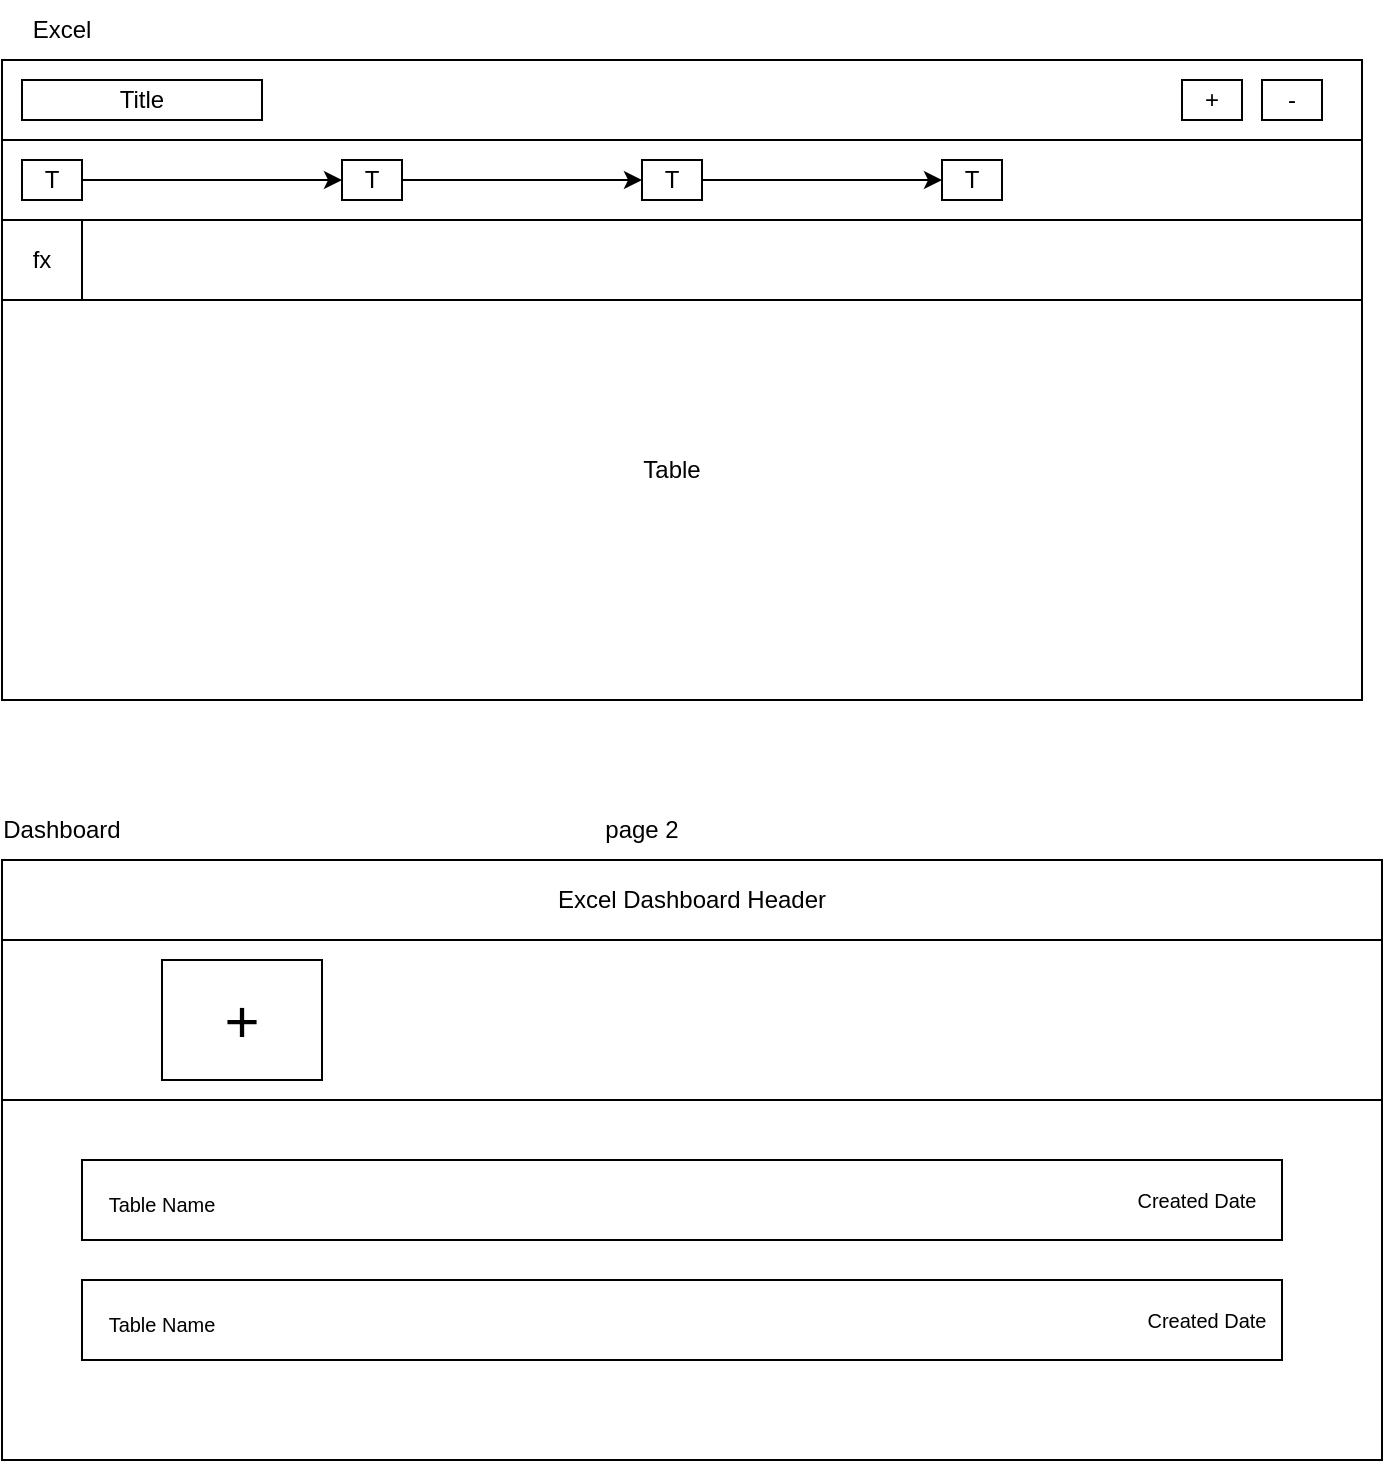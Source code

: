 <mxfile version="15.7.3" type="github">
  <diagram id="VEnAXMlmkaD5QDrI19K5" name="Page-1">
    <mxGraphModel dx="806" dy="490" grid="1" gridSize="10" guides="1" tooltips="1" connect="1" arrows="1" fold="1" page="1" pageScale="1" pageWidth="827" pageHeight="1169" math="0" shadow="0">
      <root>
        <mxCell id="0" />
        <mxCell id="1" parent="0" />
        <mxCell id="U0OgihPHp6RNpsAgaQc_-1" value="" style="rounded=0;whiteSpace=wrap;html=1;fillColor=none;" vertex="1" parent="1">
          <mxGeometry x="40" y="40" width="680" height="320" as="geometry" />
        </mxCell>
        <mxCell id="U0OgihPHp6RNpsAgaQc_-2" value="Excel" style="text;html=1;strokeColor=none;fillColor=none;align=center;verticalAlign=middle;whiteSpace=wrap;rounded=0;" vertex="1" parent="1">
          <mxGeometry x="40" y="10" width="60" height="30" as="geometry" />
        </mxCell>
        <mxCell id="U0OgihPHp6RNpsAgaQc_-3" value="" style="rounded=0;whiteSpace=wrap;html=1;fillColor=none;" vertex="1" parent="1">
          <mxGeometry x="40" y="40" width="680" height="40" as="geometry" />
        </mxCell>
        <mxCell id="U0OgihPHp6RNpsAgaQc_-4" value="Title" style="rounded=0;whiteSpace=wrap;html=1;fillColor=none;" vertex="1" parent="1">
          <mxGeometry x="50" y="50" width="120" height="20" as="geometry" />
        </mxCell>
        <mxCell id="U0OgihPHp6RNpsAgaQc_-5" value="-" style="rounded=0;whiteSpace=wrap;html=1;fillColor=none;" vertex="1" parent="1">
          <mxGeometry x="670" y="50" width="30" height="20" as="geometry" />
        </mxCell>
        <mxCell id="U0OgihPHp6RNpsAgaQc_-6" value="+" style="rounded=0;whiteSpace=wrap;html=1;fillColor=none;" vertex="1" parent="1">
          <mxGeometry x="630" y="50" width="30" height="20" as="geometry" />
        </mxCell>
        <mxCell id="U0OgihPHp6RNpsAgaQc_-7" value="" style="rounded=0;whiteSpace=wrap;html=1;fillColor=none;" vertex="1" parent="1">
          <mxGeometry x="40" y="80" width="680" height="40" as="geometry" />
        </mxCell>
        <mxCell id="U0OgihPHp6RNpsAgaQc_-8" value="T" style="rounded=0;whiteSpace=wrap;html=1;fillColor=none;" vertex="1" parent="1">
          <mxGeometry x="50" y="90" width="30" height="20" as="geometry" />
        </mxCell>
        <mxCell id="U0OgihPHp6RNpsAgaQc_-9" value="T" style="rounded=0;whiteSpace=wrap;html=1;fillColor=none;" vertex="1" parent="1">
          <mxGeometry x="210" y="90" width="30" height="20" as="geometry" />
        </mxCell>
        <mxCell id="U0OgihPHp6RNpsAgaQc_-10" value="T" style="rounded=0;whiteSpace=wrap;html=1;fillColor=none;" vertex="1" parent="1">
          <mxGeometry x="360" y="90" width="30" height="20" as="geometry" />
        </mxCell>
        <mxCell id="U0OgihPHp6RNpsAgaQc_-11" value="T" style="rounded=0;whiteSpace=wrap;html=1;fillColor=none;" vertex="1" parent="1">
          <mxGeometry x="510" y="90" width="30" height="20" as="geometry" />
        </mxCell>
        <mxCell id="U0OgihPHp6RNpsAgaQc_-14" value="" style="endArrow=classic;html=1;rounded=0;entryX=0;entryY=0.5;entryDx=0;entryDy=0;exitX=1;exitY=0.5;exitDx=0;exitDy=0;" edge="1" parent="1" source="U0OgihPHp6RNpsAgaQc_-8" target="U0OgihPHp6RNpsAgaQc_-9">
          <mxGeometry width="50" height="50" relative="1" as="geometry">
            <mxPoint x="390" y="280" as="sourcePoint" />
            <mxPoint x="440" y="230" as="targetPoint" />
            <Array as="points">
              <mxPoint x="130" y="100" />
            </Array>
          </mxGeometry>
        </mxCell>
        <mxCell id="U0OgihPHp6RNpsAgaQc_-15" value="" style="endArrow=classic;html=1;rounded=0;" edge="1" parent="1" target="U0OgihPHp6RNpsAgaQc_-10">
          <mxGeometry width="50" height="50" relative="1" as="geometry">
            <mxPoint x="240" y="100" as="sourcePoint" />
            <mxPoint x="220" y="110" as="targetPoint" />
            <Array as="points" />
          </mxGeometry>
        </mxCell>
        <mxCell id="U0OgihPHp6RNpsAgaQc_-16" value="" style="endArrow=classic;html=1;rounded=0;entryX=0;entryY=0.5;entryDx=0;entryDy=0;" edge="1" parent="1" target="U0OgihPHp6RNpsAgaQc_-11">
          <mxGeometry width="50" height="50" relative="1" as="geometry">
            <mxPoint x="390" y="100" as="sourcePoint" />
            <mxPoint x="370" y="109.444" as="targetPoint" />
            <Array as="points" />
          </mxGeometry>
        </mxCell>
        <mxCell id="U0OgihPHp6RNpsAgaQc_-18" value="" style="rounded=0;whiteSpace=wrap;html=1;fillColor=none;" vertex="1" parent="1">
          <mxGeometry x="40" y="120" width="680" height="40" as="geometry" />
        </mxCell>
        <mxCell id="U0OgihPHp6RNpsAgaQc_-19" value="fx" style="rounded=0;whiteSpace=wrap;html=1;fillColor=none;" vertex="1" parent="1">
          <mxGeometry x="40" y="120" width="40" height="40" as="geometry" />
        </mxCell>
        <mxCell id="U0OgihPHp6RNpsAgaQc_-20" value="Table" style="text;html=1;strokeColor=none;fillColor=none;align=center;verticalAlign=middle;whiteSpace=wrap;rounded=0;" vertex="1" parent="1">
          <mxGeometry x="345" y="230" width="60" height="30" as="geometry" />
        </mxCell>
        <mxCell id="U0OgihPHp6RNpsAgaQc_-21" value="" style="rounded=0;whiteSpace=wrap;html=1;fillColor=none;" vertex="1" parent="1">
          <mxGeometry x="40" y="440" width="690" height="300" as="geometry" />
        </mxCell>
        <mxCell id="U0OgihPHp6RNpsAgaQc_-22" value="page 2&lt;br&gt;" style="text;html=1;strokeColor=none;fillColor=none;align=center;verticalAlign=middle;whiteSpace=wrap;rounded=0;" vertex="1" parent="1">
          <mxGeometry x="330" y="410" width="60" height="30" as="geometry" />
        </mxCell>
        <mxCell id="U0OgihPHp6RNpsAgaQc_-23" value="Excel Dashboard Header" style="rounded=0;whiteSpace=wrap;html=1;fillColor=none;" vertex="1" parent="1">
          <mxGeometry x="40" y="440" width="690" height="40" as="geometry" />
        </mxCell>
        <mxCell id="U0OgihPHp6RNpsAgaQc_-24" value="Dashboard" style="text;html=1;strokeColor=none;fillColor=none;align=center;verticalAlign=middle;whiteSpace=wrap;rounded=0;" vertex="1" parent="1">
          <mxGeometry x="40" y="410" width="60" height="30" as="geometry" />
        </mxCell>
        <mxCell id="U0OgihPHp6RNpsAgaQc_-25" value="" style="rounded=0;whiteSpace=wrap;html=1;fillColor=none;" vertex="1" parent="1">
          <mxGeometry x="40" y="480" width="690" height="80" as="geometry" />
        </mxCell>
        <mxCell id="U0OgihPHp6RNpsAgaQc_-26" value="&lt;font style=&quot;font-size: 30px&quot;&gt;+&lt;/font&gt;" style="rounded=0;whiteSpace=wrap;html=1;fillColor=none;" vertex="1" parent="1">
          <mxGeometry x="120" y="490" width="80" height="60" as="geometry" />
        </mxCell>
        <mxCell id="U0OgihPHp6RNpsAgaQc_-27" value="" style="rounded=0;whiteSpace=wrap;html=1;fontSize=30;fillColor=none;" vertex="1" parent="1">
          <mxGeometry x="80" y="590" width="600" height="40" as="geometry" />
        </mxCell>
        <mxCell id="U0OgihPHp6RNpsAgaQc_-28" value="&lt;font style=&quot;font-size: 10px&quot;&gt;Table Name&lt;/font&gt;" style="text;html=1;strokeColor=none;fillColor=none;align=center;verticalAlign=middle;whiteSpace=wrap;rounded=0;fontSize=30;" vertex="1" parent="1">
          <mxGeometry x="90" y="590" width="60" height="30" as="geometry" />
        </mxCell>
        <mxCell id="U0OgihPHp6RNpsAgaQc_-29" value="Created Date" style="text;html=1;strokeColor=none;fillColor=none;align=center;verticalAlign=middle;whiteSpace=wrap;rounded=0;fontSize=10;" vertex="1" parent="1">
          <mxGeometry x="600" y="595" width="75" height="30" as="geometry" />
        </mxCell>
        <mxCell id="U0OgihPHp6RNpsAgaQc_-30" value="" style="rounded=0;whiteSpace=wrap;html=1;fontSize=30;fillColor=none;" vertex="1" parent="1">
          <mxGeometry x="80" y="650" width="600" height="40" as="geometry" />
        </mxCell>
        <mxCell id="U0OgihPHp6RNpsAgaQc_-31" value="&lt;font style=&quot;font-size: 10px&quot;&gt;Table Name&lt;/font&gt;" style="text;html=1;strokeColor=none;fillColor=none;align=center;verticalAlign=middle;whiteSpace=wrap;rounded=0;fontSize=30;" vertex="1" parent="1">
          <mxGeometry x="90" y="650" width="60" height="30" as="geometry" />
        </mxCell>
        <mxCell id="U0OgihPHp6RNpsAgaQc_-32" value="Created Date" style="text;html=1;strokeColor=none;fillColor=none;align=center;verticalAlign=middle;whiteSpace=wrap;rounded=0;fontSize=10;" vertex="1" parent="1">
          <mxGeometry x="605" y="655" width="75" height="30" as="geometry" />
        </mxCell>
      </root>
    </mxGraphModel>
  </diagram>
</mxfile>
